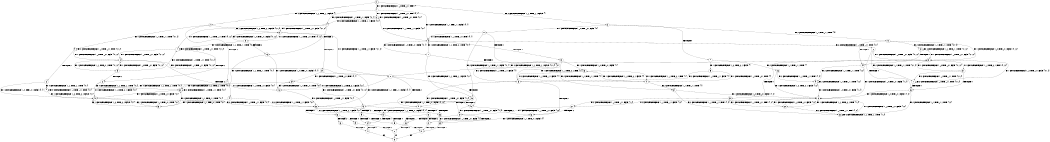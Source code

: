 digraph BCG {
size = "7, 10.5";
center = TRUE;
node [shape = circle];
0 [peripheries = 2];
0 -> 1 [label = "EX !1 !ATOMIC_EXCH_BRANCH (1, +0, TRUE, +0, 1, TRUE) !{}"];
0 -> 2 [label = "EX !2 !ATOMIC_EXCH_BRANCH (1, +1, TRUE, +1, 1, FALSE) !{}"];
0 -> 3 [label = "EX !0 !ATOMIC_EXCH_BRANCH (1, +1, TRUE, +1, 1, FALSE) !{}"];
1 -> 4 [label = "EX !2 !ATOMIC_EXCH_BRANCH (1, +1, TRUE, +1, 1, FALSE) !{0, 1}"];
1 -> 5 [label = "EX !0 !ATOMIC_EXCH_BRANCH (1, +1, TRUE, +1, 1, FALSE) !{0, 1}"];
1 -> 6 [label = "EX !1 !ATOMIC_EXCH_BRANCH (1, +0, TRUE, +0, 1, TRUE) !{0, 1}"];
2 -> 7 [label = "TERMINATE !2"];
2 -> 8 [label = "EX !1 !ATOMIC_EXCH_BRANCH (1, +0, TRUE, +0, 1, FALSE) !{0, 1, 2}"];
2 -> 9 [label = "EX !0 !ATOMIC_EXCH_BRANCH (1, +1, TRUE, +1, 1, TRUE) !{0, 1, 2}"];
3 -> 10 [label = "TERMINATE !0"];
3 -> 11 [label = "EX !1 !ATOMIC_EXCH_BRANCH (1, +0, TRUE, +0, 1, FALSE) !{0}"];
3 -> 12 [label = "EX !2 !ATOMIC_EXCH_BRANCH (1, +1, TRUE, +1, 1, TRUE) !{0}"];
4 -> 13 [label = "TERMINATE !2"];
4 -> 14 [label = "EX !0 !ATOMIC_EXCH_BRANCH (1, +1, TRUE, +1, 1, TRUE) !{0, 1, 2}"];
4 -> 8 [label = "EX !1 !ATOMIC_EXCH_BRANCH (1, +0, TRUE, +0, 1, FALSE) !{0, 1, 2}"];
5 -> 15 [label = "TERMINATE !0"];
5 -> 16 [label = "EX !2 !ATOMIC_EXCH_BRANCH (1, +1, TRUE, +1, 1, TRUE) !{0, 1}"];
5 -> 17 [label = "EX !1 !ATOMIC_EXCH_BRANCH (1, +0, TRUE, +0, 1, FALSE) !{0, 1}"];
6 -> 4 [label = "EX !2 !ATOMIC_EXCH_BRANCH (1, +1, TRUE, +1, 1, FALSE) !{0, 1}"];
6 -> 5 [label = "EX !0 !ATOMIC_EXCH_BRANCH (1, +1, TRUE, +1, 1, FALSE) !{0, 1}"];
6 -> 6 [label = "EX !1 !ATOMIC_EXCH_BRANCH (1, +0, TRUE, +0, 1, TRUE) !{0, 1}"];
7 -> 18 [label = "EX !1 !ATOMIC_EXCH_BRANCH (1, +0, TRUE, +0, 1, FALSE) !{0, 1}"];
7 -> 19 [label = "EX !0 !ATOMIC_EXCH_BRANCH (1, +1, TRUE, +1, 1, TRUE) !{0, 1}"];
8 -> 20 [label = "TERMINATE !2"];
8 -> 21 [label = "EX !0 !ATOMIC_EXCH_BRANCH (1, +1, TRUE, +1, 1, FALSE) !{0, 1, 2}"];
8 -> 22 [label = "EX !1 !ATOMIC_EXCH_BRANCH (1, +1, TRUE, +0, 1, TRUE) !{0, 1, 2}"];
9 -> 23 [label = "TERMINATE !2"];
9 -> 24 [label = "EX !1 !ATOMIC_EXCH_BRANCH (1, +0, TRUE, +0, 1, FALSE) !{0, 1, 2}"];
9 -> 9 [label = "EX !0 !ATOMIC_EXCH_BRANCH (1, +1, TRUE, +1, 1, TRUE) !{0, 1, 2}"];
10 -> 25 [label = "EX !1 !ATOMIC_EXCH_BRANCH (1, +0, TRUE, +0, 1, FALSE) !{}"];
10 -> 26 [label = "EX !2 !ATOMIC_EXCH_BRANCH (1, +1, TRUE, +1, 1, TRUE) !{}"];
11 -> 27 [label = "TERMINATE !0"];
11 -> 28 [label = "EX !2 !ATOMIC_EXCH_BRANCH (1, +1, TRUE, +1, 1, FALSE) !{0, 1}"];
11 -> 5 [label = "EX !1 !ATOMIC_EXCH_BRANCH (1, +1, TRUE, +0, 1, TRUE) !{0, 1}"];
12 -> 29 [label = "TERMINATE !0"];
12 -> 30 [label = "EX !1 !ATOMIC_EXCH_BRANCH (1, +0, TRUE, +0, 1, FALSE) !{0, 1, 2}"];
12 -> 31 [label = "EX !2 !ATOMIC_EXCH_BRANCH (1, +1, TRUE, +1, 1, TRUE) !{0, 1, 2}"];
13 -> 32 [label = "EX !0 !ATOMIC_EXCH_BRANCH (1, +1, TRUE, +1, 1, TRUE) !{0, 1}"];
13 -> 18 [label = "EX !1 !ATOMIC_EXCH_BRANCH (1, +0, TRUE, +0, 1, FALSE) !{0, 1}"];
14 -> 33 [label = "TERMINATE !2"];
14 -> 24 [label = "EX !1 !ATOMIC_EXCH_BRANCH (1, +0, TRUE, +0, 1, FALSE) !{0, 1, 2}"];
14 -> 14 [label = "EX !0 !ATOMIC_EXCH_BRANCH (1, +1, TRUE, +1, 1, TRUE) !{0, 1, 2}"];
15 -> 34 [label = "EX !2 !ATOMIC_EXCH_BRANCH (1, +1, TRUE, +1, 1, TRUE) !{1}"];
15 -> 35 [label = "EX !1 !ATOMIC_EXCH_BRANCH (1, +0, TRUE, +0, 1, FALSE) !{1}"];
16 -> 36 [label = "TERMINATE !0"];
16 -> 37 [label = "EX !2 !ATOMIC_EXCH_BRANCH (1, +1, TRUE, +1, 1, TRUE) !{0, 1, 2}"];
16 -> 30 [label = "EX !1 !ATOMIC_EXCH_BRANCH (1, +0, TRUE, +0, 1, FALSE) !{0, 1, 2}"];
17 -> 27 [label = "TERMINATE !0"];
17 -> 28 [label = "EX !2 !ATOMIC_EXCH_BRANCH (1, +1, TRUE, +1, 1, FALSE) !{0, 1}"];
17 -> 5 [label = "EX !1 !ATOMIC_EXCH_BRANCH (1, +1, TRUE, +0, 1, TRUE) !{0, 1}"];
18 -> 38 [label = "EX !0 !ATOMIC_EXCH_BRANCH (1, +1, TRUE, +1, 1, FALSE) !{0, 1}"];
18 -> 39 [label = "EX !1 !ATOMIC_EXCH_BRANCH (1, +1, TRUE, +0, 1, TRUE) !{0, 1}"];
19 -> 40 [label = "EX !1 !ATOMIC_EXCH_BRANCH (1, +0, TRUE, +0, 1, FALSE) !{0, 1}"];
19 -> 19 [label = "EX !0 !ATOMIC_EXCH_BRANCH (1, +1, TRUE, +1, 1, TRUE) !{0, 1}"];
20 -> 38 [label = "EX !0 !ATOMIC_EXCH_BRANCH (1, +1, TRUE, +1, 1, FALSE) !{0, 1}"];
20 -> 39 [label = "EX !1 !ATOMIC_EXCH_BRANCH (1, +1, TRUE, +0, 1, TRUE) !{0, 1}"];
21 -> 41 [label = "TERMINATE !2"];
21 -> 42 [label = "TERMINATE !0"];
21 -> 43 [label = "EX !1 !ATOMIC_EXCH_BRANCH (1, +1, TRUE, +0, 1, FALSE) !{0, 1, 2}"];
22 -> 13 [label = "TERMINATE !2"];
22 -> 14 [label = "EX !0 !ATOMIC_EXCH_BRANCH (1, +1, TRUE, +1, 1, TRUE) !{0, 1, 2}"];
22 -> 8 [label = "EX !1 !ATOMIC_EXCH_BRANCH (1, +0, TRUE, +0, 1, FALSE) !{0, 1, 2}"];
23 -> 40 [label = "EX !1 !ATOMIC_EXCH_BRANCH (1, +0, TRUE, +0, 1, FALSE) !{0, 1}"];
23 -> 19 [label = "EX !0 !ATOMIC_EXCH_BRANCH (1, +1, TRUE, +1, 1, TRUE) !{0, 1}"];
24 -> 44 [label = "TERMINATE !2"];
24 -> 45 [label = "EX !1 !ATOMIC_EXCH_BRANCH (1, +1, TRUE, +0, 1, TRUE) !{0, 1, 2}"];
24 -> 21 [label = "EX !0 !ATOMIC_EXCH_BRANCH (1, +1, TRUE, +1, 1, FALSE) !{0, 1, 2}"];
25 -> 46 [label = "EX !2 !ATOMIC_EXCH_BRANCH (1, +1, TRUE, +1, 1, FALSE) !{1}"];
25 -> 47 [label = "EX !1 !ATOMIC_EXCH_BRANCH (1, +1, TRUE, +0, 1, TRUE) !{1}"];
26 -> 48 [label = "EX !1 !ATOMIC_EXCH_BRANCH (1, +0, TRUE, +0, 1, FALSE) !{1, 2}"];
26 -> 49 [label = "EX !2 !ATOMIC_EXCH_BRANCH (1, +1, TRUE, +1, 1, TRUE) !{1, 2}"];
27 -> 46 [label = "EX !2 !ATOMIC_EXCH_BRANCH (1, +1, TRUE, +1, 1, FALSE) !{1}"];
27 -> 47 [label = "EX !1 !ATOMIC_EXCH_BRANCH (1, +1, TRUE, +0, 1, TRUE) !{1}"];
28 -> 41 [label = "TERMINATE !2"];
28 -> 42 [label = "TERMINATE !0"];
28 -> 43 [label = "EX !1 !ATOMIC_EXCH_BRANCH (1, +1, TRUE, +0, 1, FALSE) !{0, 1, 2}"];
29 -> 48 [label = "EX !1 !ATOMIC_EXCH_BRANCH (1, +0, TRUE, +0, 1, FALSE) !{1, 2}"];
29 -> 49 [label = "EX !2 !ATOMIC_EXCH_BRANCH (1, +1, TRUE, +1, 1, TRUE) !{1, 2}"];
30 -> 50 [label = "TERMINATE !0"];
30 -> 21 [label = "EX !2 !ATOMIC_EXCH_BRANCH (1, +1, TRUE, +1, 1, FALSE) !{0, 1, 2}"];
30 -> 51 [label = "EX !1 !ATOMIC_EXCH_BRANCH (1, +1, TRUE, +0, 1, TRUE) !{0, 1, 2}"];
31 -> 29 [label = "TERMINATE !0"];
31 -> 30 [label = "EX !1 !ATOMIC_EXCH_BRANCH (1, +0, TRUE, +0, 1, FALSE) !{0, 1, 2}"];
31 -> 31 [label = "EX !2 !ATOMIC_EXCH_BRANCH (1, +1, TRUE, +1, 1, TRUE) !{0, 1, 2}"];
32 -> 40 [label = "EX !1 !ATOMIC_EXCH_BRANCH (1, +0, TRUE, +0, 1, FALSE) !{0, 1}"];
32 -> 32 [label = "EX !0 !ATOMIC_EXCH_BRANCH (1, +1, TRUE, +1, 1, TRUE) !{0, 1}"];
33 -> 40 [label = "EX !1 !ATOMIC_EXCH_BRANCH (1, +0, TRUE, +0, 1, FALSE) !{0, 1}"];
33 -> 32 [label = "EX !0 !ATOMIC_EXCH_BRANCH (1, +1, TRUE, +1, 1, TRUE) !{0, 1}"];
34 -> 52 [label = "EX !2 !ATOMIC_EXCH_BRANCH (1, +1, TRUE, +1, 1, TRUE) !{1, 2}"];
34 -> 48 [label = "EX !1 !ATOMIC_EXCH_BRANCH (1, +0, TRUE, +0, 1, FALSE) !{1, 2}"];
35 -> 46 [label = "EX !2 !ATOMIC_EXCH_BRANCH (1, +1, TRUE, +1, 1, FALSE) !{1}"];
35 -> 47 [label = "EX !1 !ATOMIC_EXCH_BRANCH (1, +1, TRUE, +0, 1, TRUE) !{1}"];
36 -> 52 [label = "EX !2 !ATOMIC_EXCH_BRANCH (1, +1, TRUE, +1, 1, TRUE) !{1, 2}"];
36 -> 48 [label = "EX !1 !ATOMIC_EXCH_BRANCH (1, +0, TRUE, +0, 1, FALSE) !{1, 2}"];
37 -> 36 [label = "TERMINATE !0"];
37 -> 37 [label = "EX !2 !ATOMIC_EXCH_BRANCH (1, +1, TRUE, +1, 1, TRUE) !{0, 1, 2}"];
37 -> 30 [label = "EX !1 !ATOMIC_EXCH_BRANCH (1, +0, TRUE, +0, 1, FALSE) !{0, 1, 2}"];
38 -> 53 [label = "TERMINATE !0"];
38 -> 54 [label = "EX !1 !ATOMIC_EXCH_BRANCH (1, +1, TRUE, +0, 1, FALSE) !{0, 1}"];
39 -> 32 [label = "EX !0 !ATOMIC_EXCH_BRANCH (1, +1, TRUE, +1, 1, TRUE) !{0, 1}"];
39 -> 18 [label = "EX !1 !ATOMIC_EXCH_BRANCH (1, +0, TRUE, +0, 1, FALSE) !{0, 1}"];
40 -> 55 [label = "EX !1 !ATOMIC_EXCH_BRANCH (1, +1, TRUE, +0, 1, TRUE) !{0, 1}"];
40 -> 38 [label = "EX !0 !ATOMIC_EXCH_BRANCH (1, +1, TRUE, +1, 1, FALSE) !{0, 1}"];
41 -> 53 [label = "TERMINATE !0"];
41 -> 54 [label = "EX !1 !ATOMIC_EXCH_BRANCH (1, +1, TRUE, +0, 1, FALSE) !{0, 1}"];
42 -> 56 [label = "TERMINATE !2"];
42 -> 57 [label = "EX !1 !ATOMIC_EXCH_BRANCH (1, +1, TRUE, +0, 1, FALSE) !{1, 2}"];
43 -> 58 [label = "TERMINATE !1"];
43 -> 59 [label = "TERMINATE !2"];
43 -> 60 [label = "TERMINATE !0"];
44 -> 55 [label = "EX !1 !ATOMIC_EXCH_BRANCH (1, +1, TRUE, +0, 1, TRUE) !{0, 1}"];
44 -> 38 [label = "EX !0 !ATOMIC_EXCH_BRANCH (1, +1, TRUE, +1, 1, FALSE) !{0, 1}"];
45 -> 33 [label = "TERMINATE !2"];
45 -> 24 [label = "EX !1 !ATOMIC_EXCH_BRANCH (1, +0, TRUE, +0, 1, FALSE) !{0, 1, 2}"];
45 -> 14 [label = "EX !0 !ATOMIC_EXCH_BRANCH (1, +1, TRUE, +1, 1, TRUE) !{0, 1, 2}"];
46 -> 56 [label = "TERMINATE !2"];
46 -> 57 [label = "EX !1 !ATOMIC_EXCH_BRANCH (1, +1, TRUE, +0, 1, FALSE) !{1, 2}"];
47 -> 34 [label = "EX !2 !ATOMIC_EXCH_BRANCH (1, +1, TRUE, +1, 1, TRUE) !{1}"];
47 -> 35 [label = "EX !1 !ATOMIC_EXCH_BRANCH (1, +0, TRUE, +0, 1, FALSE) !{1}"];
48 -> 61 [label = "EX !2 !ATOMIC_EXCH_BRANCH (1, +1, TRUE, +1, 1, FALSE) !{1, 2}"];
48 -> 62 [label = "EX !1 !ATOMIC_EXCH_BRANCH (1, +1, TRUE, +0, 1, TRUE) !{1, 2}"];
49 -> 48 [label = "EX !1 !ATOMIC_EXCH_BRANCH (1, +0, TRUE, +0, 1, FALSE) !{1, 2}"];
49 -> 49 [label = "EX !2 !ATOMIC_EXCH_BRANCH (1, +1, TRUE, +1, 1, TRUE) !{1, 2}"];
50 -> 61 [label = "EX !2 !ATOMIC_EXCH_BRANCH (1, +1, TRUE, +1, 1, FALSE) !{1, 2}"];
50 -> 62 [label = "EX !1 !ATOMIC_EXCH_BRANCH (1, +1, TRUE, +0, 1, TRUE) !{1, 2}"];
51 -> 36 [label = "TERMINATE !0"];
51 -> 37 [label = "EX !2 !ATOMIC_EXCH_BRANCH (1, +1, TRUE, +1, 1, TRUE) !{0, 1, 2}"];
51 -> 30 [label = "EX !1 !ATOMIC_EXCH_BRANCH (1, +0, TRUE, +0, 1, FALSE) !{0, 1, 2}"];
52 -> 52 [label = "EX !2 !ATOMIC_EXCH_BRANCH (1, +1, TRUE, +1, 1, TRUE) !{1, 2}"];
52 -> 48 [label = "EX !1 !ATOMIC_EXCH_BRANCH (1, +0, TRUE, +0, 1, FALSE) !{1, 2}"];
53 -> 63 [label = "EX !1 !ATOMIC_EXCH_BRANCH (1, +1, TRUE, +0, 1, FALSE) !{1}"];
54 -> 64 [label = "TERMINATE !1"];
54 -> 65 [label = "TERMINATE !0"];
55 -> 40 [label = "EX !1 !ATOMIC_EXCH_BRANCH (1, +0, TRUE, +0, 1, FALSE) !{0, 1}"];
55 -> 32 [label = "EX !0 !ATOMIC_EXCH_BRANCH (1, +1, TRUE, +1, 1, TRUE) !{0, 1}"];
56 -> 63 [label = "EX !1 !ATOMIC_EXCH_BRANCH (1, +1, TRUE, +0, 1, FALSE) !{1}"];
57 -> 66 [label = "TERMINATE !1"];
57 -> 67 [label = "TERMINATE !2"];
58 -> 68 [label = "TERMINATE !2"];
58 -> 69 [label = "TERMINATE !0"];
59 -> 64 [label = "TERMINATE !1"];
59 -> 65 [label = "TERMINATE !0"];
60 -> 66 [label = "TERMINATE !1"];
60 -> 67 [label = "TERMINATE !2"];
61 -> 56 [label = "TERMINATE !2"];
61 -> 57 [label = "EX !1 !ATOMIC_EXCH_BRANCH (1, +1, TRUE, +0, 1, FALSE) !{1, 2}"];
62 -> 52 [label = "EX !2 !ATOMIC_EXCH_BRANCH (1, +1, TRUE, +1, 1, TRUE) !{1, 2}"];
62 -> 48 [label = "EX !1 !ATOMIC_EXCH_BRANCH (1, +0, TRUE, +0, 1, FALSE) !{1, 2}"];
63 -> 70 [label = "TERMINATE !1"];
64 -> 71 [label = "TERMINATE !0"];
65 -> 70 [label = "TERMINATE !1"];
66 -> 72 [label = "TERMINATE !2"];
67 -> 70 [label = "TERMINATE !1"];
68 -> 71 [label = "TERMINATE !0"];
69 -> 72 [label = "TERMINATE !2"];
70 -> 73 [label = "exit"];
71 -> 73 [label = "exit"];
72 -> 73 [label = "exit"];
}
